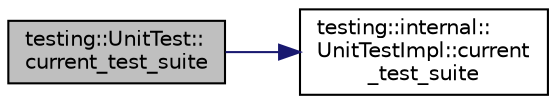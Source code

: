 digraph "testing::UnitTest::current_test_suite"
{
 // LATEX_PDF_SIZE
  bgcolor="transparent";
  edge [fontname="Helvetica",fontsize="10",labelfontname="Helvetica",labelfontsize="10"];
  node [fontname="Helvetica",fontsize="10",shape=record];
  rankdir="LR";
  Node1 [label="testing::UnitTest::\lcurrent_test_suite",height=0.2,width=0.4,color="black", fillcolor="grey75", style="filled", fontcolor="black",tooltip=" "];
  Node1 -> Node2 [color="midnightblue",fontsize="10",style="solid",fontname="Helvetica"];
  Node2 [label="testing::internal::\lUnitTestImpl::current\l_test_suite",height=0.2,width=0.4,color="black",URL="$classtesting_1_1internal_1_1UnitTestImpl.html#a179e15eafd750f692fc1de436c736a56",tooltip=" "];
}

